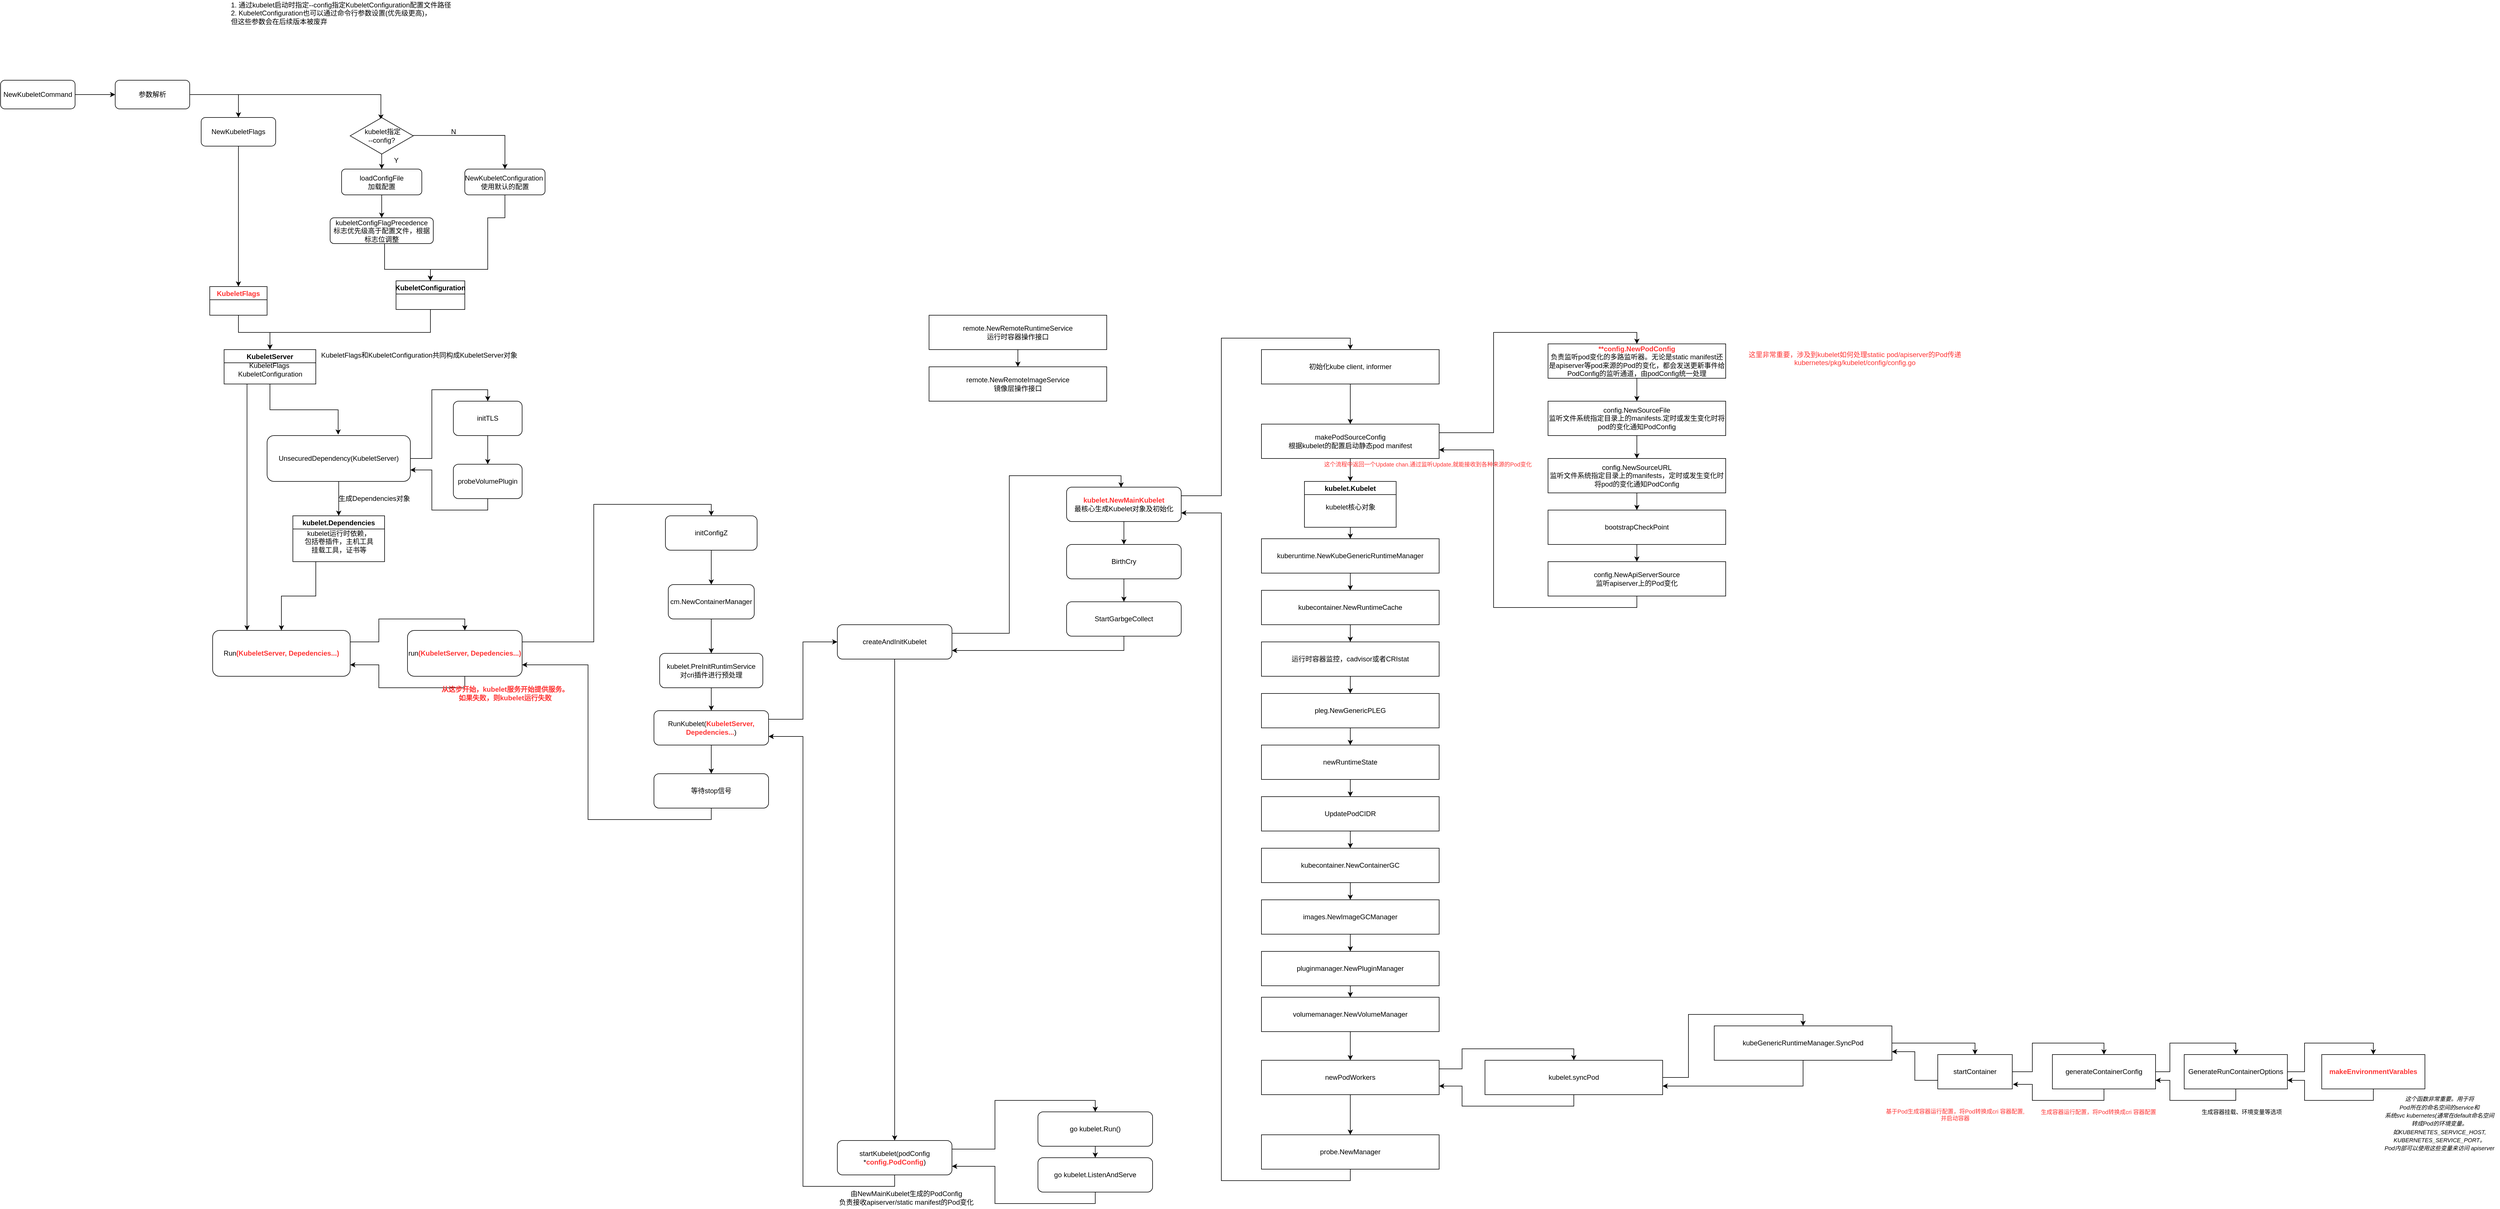 <mxfile version="18.0.6" type="device"><diagram id="C5RBs43oDa-KdzZeNtuy" name="Page-1"><mxGraphModel dx="2622" dy="4705" grid="1" gridSize="10" guides="1" tooltips="1" connect="1" arrows="1" fold="1" page="1" pageScale="1" pageWidth="1200" pageHeight="1920" math="0" shadow="0"><root><mxCell id="WIyWlLk6GJQsqaUBKTNV-0"/><mxCell id="WIyWlLk6GJQsqaUBKTNV-1" parent="WIyWlLk6GJQsqaUBKTNV-0"/><mxCell id="luUc7j73v_gJ9Cq8A13A-18" style="edgeStyle=orthogonalEdgeStyle;rounded=0;orthogonalLoop=1;jettySize=auto;html=1;exitX=0.5;exitY=1;exitDx=0;exitDy=0;entryX=1;entryY=0.75;entryDx=0;entryDy=0;" parent="WIyWlLk6GJQsqaUBKTNV-1" source="zHDJWWQHmY1VzhE2Okfc-1" target="luUc7j73v_gJ9Cq8A13A-10" edge="1"><mxGeometry relative="1" as="geometry"/></mxCell><mxCell id="luUc7j73v_gJ9Cq8A13A-20" style="edgeStyle=orthogonalEdgeStyle;rounded=0;orthogonalLoop=1;jettySize=auto;html=1;exitX=1;exitY=0.25;exitDx=0;exitDy=0;entryX=0.5;entryY=0;entryDx=0;entryDy=0;" parent="WIyWlLk6GJQsqaUBKTNV-1" source="zHDJWWQHmY1VzhE2Okfc-1" target="luUc7j73v_gJ9Cq8A13A-19" edge="1"><mxGeometry relative="1" as="geometry"/></mxCell><mxCell id="zHDJWWQHmY1VzhE2Okfc-1" value="run&lt;font color=&quot;#ff3333&quot;&gt;&lt;b&gt;(KubeletServer, Depedencies...)&lt;/b&gt;&lt;/font&gt;" style="rounded=1;whiteSpace=wrap;html=1;" parent="WIyWlLk6GJQsqaUBKTNV-1" vertex="1"><mxGeometry x="-430" y="-2660" width="200" height="80" as="geometry"/></mxCell><mxCell id="zHDJWWQHmY1VzhE2Okfc-6" style="edgeStyle=orthogonalEdgeStyle;rounded=0;orthogonalLoop=1;jettySize=auto;html=1;exitX=0.5;exitY=1;exitDx=0;exitDy=0;entryX=0.5;entryY=0;entryDx=0;entryDy=0;" parent="WIyWlLk6GJQsqaUBKTNV-1" source="zHDJWWQHmY1VzhE2Okfc-2" target="zHDJWWQHmY1VzhE2Okfc-5" edge="1"><mxGeometry relative="1" as="geometry"/></mxCell><mxCell id="zHDJWWQHmY1VzhE2Okfc-2" value="kubelet.PreInitRuntimService&lt;br&gt;对cri插件进行预处理" style="rounded=1;whiteSpace=wrap;html=1;" parent="WIyWlLk6GJQsqaUBKTNV-1" vertex="1"><mxGeometry x="10" y="-2620" width="180" height="60" as="geometry"/></mxCell><mxCell id="luUc7j73v_gJ9Cq8A13A-29" style="edgeStyle=orthogonalEdgeStyle;rounded=0;orthogonalLoop=1;jettySize=auto;html=1;entryX=0.5;entryY=0;entryDx=0;entryDy=0;fontColor=#FF3333;" parent="WIyWlLk6GJQsqaUBKTNV-1" source="zHDJWWQHmY1VzhE2Okfc-5" target="luUc7j73v_gJ9Cq8A13A-28" edge="1"><mxGeometry relative="1" as="geometry"/></mxCell><mxCell id="luUc7j73v_gJ9Cq8A13A-31" style="edgeStyle=orthogonalEdgeStyle;rounded=0;orthogonalLoop=1;jettySize=auto;html=1;exitX=1;exitY=0.25;exitDx=0;exitDy=0;entryX=0;entryY=0.5;entryDx=0;entryDy=0;fontColor=#FF3333;" parent="WIyWlLk6GJQsqaUBKTNV-1" source="zHDJWWQHmY1VzhE2Okfc-5" target="zHDJWWQHmY1VzhE2Okfc-8" edge="1"><mxGeometry relative="1" as="geometry"/></mxCell><mxCell id="zHDJWWQHmY1VzhE2Okfc-5" value="RunKubelet(&lt;font color=&quot;#ff3333&quot;&gt;&lt;b&gt;KubeletServer, Depedencies...&lt;/b&gt;&lt;/font&gt;)" style="rounded=1;whiteSpace=wrap;html=1;" parent="WIyWlLk6GJQsqaUBKTNV-1" vertex="1"><mxGeometry y="-2520" width="200" height="60" as="geometry"/></mxCell><mxCell id="luUc7j73v_gJ9Cq8A13A-33" style="edgeStyle=orthogonalEdgeStyle;rounded=0;orthogonalLoop=1;jettySize=auto;html=1;exitX=0.5;exitY=1;exitDx=0;exitDy=0;entryX=0.5;entryY=0;entryDx=0;entryDy=0;fontColor=#FF3333;" parent="WIyWlLk6GJQsqaUBKTNV-1" source="zHDJWWQHmY1VzhE2Okfc-8" target="luUc7j73v_gJ9Cq8A13A-32" edge="1"><mxGeometry relative="1" as="geometry"/></mxCell><mxCell id="luUc7j73v_gJ9Cq8A13A-35" style="edgeStyle=orthogonalEdgeStyle;rounded=0;orthogonalLoop=1;jettySize=auto;html=1;exitX=1;exitY=0.25;exitDx=0;exitDy=0;entryX=0.475;entryY=0.011;entryDx=0;entryDy=0;entryPerimeter=0;fontColor=#FF3333;" parent="WIyWlLk6GJQsqaUBKTNV-1" source="zHDJWWQHmY1VzhE2Okfc-8" target="zHDJWWQHmY1VzhE2Okfc-10" edge="1"><mxGeometry relative="1" as="geometry"/></mxCell><mxCell id="zHDJWWQHmY1VzhE2Okfc-8" value="createAndInitKubelet" style="rounded=1;whiteSpace=wrap;html=1;" parent="WIyWlLk6GJQsqaUBKTNV-1" vertex="1"><mxGeometry x="320" y="-2670" width="200" height="60" as="geometry"/></mxCell><mxCell id="luUc7j73v_gJ9Cq8A13A-38" style="edgeStyle=orthogonalEdgeStyle;rounded=0;orthogonalLoop=1;jettySize=auto;html=1;exitX=0.5;exitY=1;exitDx=0;exitDy=0;entryX=0.5;entryY=0;entryDx=0;entryDy=0;fontColor=#FF3333;" parent="WIyWlLk6GJQsqaUBKTNV-1" source="zHDJWWQHmY1VzhE2Okfc-10" target="luUc7j73v_gJ9Cq8A13A-36" edge="1"><mxGeometry relative="1" as="geometry"/></mxCell><mxCell id="luUc7j73v_gJ9Cq8A13A-42" style="edgeStyle=orthogonalEdgeStyle;rounded=0;orthogonalLoop=1;jettySize=auto;html=1;exitX=1;exitY=0.25;exitDx=0;exitDy=0;entryX=0.5;entryY=0;entryDx=0;entryDy=0;fontColor=#FF3333;" parent="WIyWlLk6GJQsqaUBKTNV-1" source="zHDJWWQHmY1VzhE2Okfc-10" target="luUc7j73v_gJ9Cq8A13A-41" edge="1"><mxGeometry relative="1" as="geometry"/></mxCell><mxCell id="zHDJWWQHmY1VzhE2Okfc-10" value="&lt;b&gt;&lt;font color=&quot;#ff3333&quot;&gt;kubelet.NewMainKubelet&lt;/font&gt;&lt;/b&gt;&lt;br&gt;最核心生成Kubelet对象及初始化" style="rounded=1;whiteSpace=wrap;html=1;" parent="WIyWlLk6GJQsqaUBKTNV-1" vertex="1"><mxGeometry x="720" y="-2910" width="200" height="60" as="geometry"/></mxCell><mxCell id="luUc7j73v_gJ9Cq8A13A-49" style="edgeStyle=orthogonalEdgeStyle;rounded=0;orthogonalLoop=1;jettySize=auto;html=1;exitX=0.5;exitY=1;exitDx=0;exitDy=0;entryX=0.5;entryY=0;entryDx=0;entryDy=0;fontColor=#FF3333;" parent="WIyWlLk6GJQsqaUBKTNV-1" source="zHDJWWQHmY1VzhE2Okfc-14" target="luUc7j73v_gJ9Cq8A13A-47" edge="1"><mxGeometry relative="1" as="geometry"/></mxCell><mxCell id="zHDJWWQHmY1VzhE2Okfc-14" value="kuberuntime.NewKubeGenericRuntimeManager" style="whiteSpace=wrap;html=1;" parent="WIyWlLk6GJQsqaUBKTNV-1" vertex="1"><mxGeometry x="1060" y="-2820" width="310" height="60" as="geometry"/></mxCell><mxCell id="zHDJWWQHmY1VzhE2Okfc-23" style="edgeStyle=orthogonalEdgeStyle;rounded=0;orthogonalLoop=1;jettySize=auto;html=1;exitX=0.5;exitY=1;exitDx=0;exitDy=0;entryX=0.5;entryY=0;entryDx=0;entryDy=0;" parent="WIyWlLk6GJQsqaUBKTNV-1" source="zHDJWWQHmY1VzhE2Okfc-15" target="zHDJWWQHmY1VzhE2Okfc-16" edge="1"><mxGeometry relative="1" as="geometry"/></mxCell><mxCell id="zHDJWWQHmY1VzhE2Okfc-15" value="pleg.NewGenericPLEG" style="whiteSpace=wrap;html=1;" parent="WIyWlLk6GJQsqaUBKTNV-1" vertex="1"><mxGeometry x="1060" y="-2550" width="310" height="60" as="geometry"/></mxCell><mxCell id="luUc7j73v_gJ9Cq8A13A-56" style="edgeStyle=orthogonalEdgeStyle;rounded=0;orthogonalLoop=1;jettySize=auto;html=1;exitX=0.5;exitY=1;exitDx=0;exitDy=0;entryX=0.5;entryY=0;entryDx=0;entryDy=0;fontColor=#FF3333;" parent="WIyWlLk6GJQsqaUBKTNV-1" source="zHDJWWQHmY1VzhE2Okfc-16" target="luUc7j73v_gJ9Cq8A13A-51" edge="1"><mxGeometry relative="1" as="geometry"/></mxCell><mxCell id="zHDJWWQHmY1VzhE2Okfc-16" value="newRuntimeState" style="whiteSpace=wrap;html=1;" parent="WIyWlLk6GJQsqaUBKTNV-1" vertex="1"><mxGeometry x="1060" y="-2460" width="310" height="60" as="geometry"/></mxCell><mxCell id="zHDJWWQHmY1VzhE2Okfc-25" style="edgeStyle=orthogonalEdgeStyle;rounded=0;orthogonalLoop=1;jettySize=auto;html=1;exitX=0.5;exitY=1;exitDx=0;exitDy=0;entryX=0.5;entryY=0;entryDx=0;entryDy=0;" parent="WIyWlLk6GJQsqaUBKTNV-1" source="zHDJWWQHmY1VzhE2Okfc-17" target="zHDJWWQHmY1VzhE2Okfc-18" edge="1"><mxGeometry relative="1" as="geometry"/></mxCell><mxCell id="zHDJWWQHmY1VzhE2Okfc-17" value="kubecontainer.NewContainerGC" style="whiteSpace=wrap;html=1;" parent="WIyWlLk6GJQsqaUBKTNV-1" vertex="1"><mxGeometry x="1060" y="-2280" width="310" height="60" as="geometry"/></mxCell><mxCell id="zHDJWWQHmY1VzhE2Okfc-26" style="edgeStyle=orthogonalEdgeStyle;rounded=0;orthogonalLoop=1;jettySize=auto;html=1;exitX=0.5;exitY=1;exitDx=0;exitDy=0;entryX=0.5;entryY=0;entryDx=0;entryDy=0;" parent="WIyWlLk6GJQsqaUBKTNV-1" source="zHDJWWQHmY1VzhE2Okfc-18" target="zHDJWWQHmY1VzhE2Okfc-19" edge="1"><mxGeometry relative="1" as="geometry"/></mxCell><mxCell id="zHDJWWQHmY1VzhE2Okfc-18" value="images.NewImageGCManager" style="whiteSpace=wrap;html=1;" parent="WIyWlLk6GJQsqaUBKTNV-1" vertex="1"><mxGeometry x="1060" y="-2190" width="310" height="60" as="geometry"/></mxCell><mxCell id="zHDJWWQHmY1VzhE2Okfc-27" style="edgeStyle=orthogonalEdgeStyle;rounded=0;orthogonalLoop=1;jettySize=auto;html=1;exitX=0.5;exitY=1;exitDx=0;exitDy=0;entryX=0.5;entryY=0;entryDx=0;entryDy=0;" parent="WIyWlLk6GJQsqaUBKTNV-1" source="zHDJWWQHmY1VzhE2Okfc-19" target="zHDJWWQHmY1VzhE2Okfc-20" edge="1"><mxGeometry relative="1" as="geometry"/></mxCell><mxCell id="zHDJWWQHmY1VzhE2Okfc-19" value="pluginmanager.NewPluginManager" style="whiteSpace=wrap;html=1;" parent="WIyWlLk6GJQsqaUBKTNV-1" vertex="1"><mxGeometry x="1060" y="-2100" width="310" height="60" as="geometry"/></mxCell><mxCell id="LfgijIg2jFEIdV76zMow-2" style="edgeStyle=orthogonalEdgeStyle;rounded=0;orthogonalLoop=1;jettySize=auto;html=1;exitX=0.5;exitY=1;exitDx=0;exitDy=0;entryX=0.5;entryY=0;entryDx=0;entryDy=0;" parent="WIyWlLk6GJQsqaUBKTNV-1" source="zHDJWWQHmY1VzhE2Okfc-20" target="LfgijIg2jFEIdV76zMow-0" edge="1"><mxGeometry relative="1" as="geometry"/></mxCell><mxCell id="zHDJWWQHmY1VzhE2Okfc-20" value="volumemanager.NewVolumeManager" style="whiteSpace=wrap;html=1;" parent="WIyWlLk6GJQsqaUBKTNV-1" vertex="1"><mxGeometry x="1060" y="-2020" width="310" height="60" as="geometry"/></mxCell><mxCell id="zHDJWWQHmY1VzhE2Okfc-33" style="edgeStyle=orthogonalEdgeStyle;rounded=0;orthogonalLoop=1;jettySize=auto;html=1;exitX=0.5;exitY=1;exitDx=0;exitDy=0;" parent="WIyWlLk6GJQsqaUBKTNV-1" source="zHDJWWQHmY1VzhE2Okfc-29" target="zHDJWWQHmY1VzhE2Okfc-30" edge="1"><mxGeometry relative="1" as="geometry"/></mxCell><mxCell id="zHDJWWQHmY1VzhE2Okfc-29" value="remote.NewRemoteRuntimeService&lt;br&gt;运行时容器操作接口" style="whiteSpace=wrap;html=1;" parent="WIyWlLk6GJQsqaUBKTNV-1" vertex="1"><mxGeometry x="480" y="-3210" width="310" height="60" as="geometry"/></mxCell><mxCell id="zHDJWWQHmY1VzhE2Okfc-30" value="remote.NewRemoteImageService&lt;br&gt;镜像层操作接口" style="whiteSpace=wrap;html=1;" parent="WIyWlLk6GJQsqaUBKTNV-1" vertex="1"><mxGeometry x="480" y="-3120" width="310" height="60" as="geometry"/></mxCell><mxCell id="qJxEuaCex0WxyXKMsUt5-14" style="edgeStyle=orthogonalEdgeStyle;rounded=0;orthogonalLoop=1;jettySize=auto;html=1;exitX=1;exitY=0.5;exitDx=0;exitDy=0;entryX=0.5;entryY=0;entryDx=0;entryDy=0;" parent="WIyWlLk6GJQsqaUBKTNV-1" source="qJxEuaCex0WxyXKMsUt5-0" target="qJxEuaCex0WxyXKMsUt5-12" edge="1"><mxGeometry relative="1" as="geometry"/></mxCell><mxCell id="qJxEuaCex0WxyXKMsUt5-19" style="edgeStyle=orthogonalEdgeStyle;rounded=0;orthogonalLoop=1;jettySize=auto;html=1;exitX=1;exitY=0.5;exitDx=0;exitDy=0;entryX=0.487;entryY=0.069;entryDx=0;entryDy=0;entryPerimeter=0;" parent="WIyWlLk6GJQsqaUBKTNV-1" source="qJxEuaCex0WxyXKMsUt5-0" target="qJxEuaCex0WxyXKMsUt5-17" edge="1"><mxGeometry relative="1" as="geometry"/></mxCell><mxCell id="qJxEuaCex0WxyXKMsUt5-0" value="参数解析" style="rounded=1;whiteSpace=wrap;html=1;" parent="WIyWlLk6GJQsqaUBKTNV-1" vertex="1"><mxGeometry x="-940" y="-3620" width="130" height="50" as="geometry"/></mxCell><mxCell id="qJxEuaCex0WxyXKMsUt5-1" value="1. 通过kubelet启动时指定--config指定KubeletConfiguration配置文件路径&lt;br&gt;2. KubeletConfiguration也可以通过命令行参数设置(优先级更高)，&lt;br&gt;&lt;div style=&quot;&quot;&gt;&lt;span style=&quot;background-color: initial;&quot;&gt;但这些参数会在后续版本被废弃&lt;/span&gt;&lt;/div&gt;&lt;div style=&quot;&quot;&gt;&lt;br&gt;&lt;/div&gt;" style="text;html=1;align=left;verticalAlign=middle;resizable=0;points=[];autosize=1;strokeColor=none;fillColor=none;" parent="WIyWlLk6GJQsqaUBKTNV-1" vertex="1"><mxGeometry x="-740" y="-3760" width="400" height="60" as="geometry"/></mxCell><mxCell id="qJxEuaCex0WxyXKMsUt5-8" style="edgeStyle=orthogonalEdgeStyle;rounded=0;orthogonalLoop=1;jettySize=auto;html=1;exitX=0.5;exitY=1;exitDx=0;exitDy=0;" parent="WIyWlLk6GJQsqaUBKTNV-1" source="qJxEuaCex0WxyXKMsUt5-3" target="qJxEuaCex0WxyXKMsUt5-6" edge="1"><mxGeometry relative="1" as="geometry"><Array as="points"><mxPoint x="-725" y="-3180"/><mxPoint x="-670" y="-3180"/></Array></mxGeometry></mxCell><mxCell id="qJxEuaCex0WxyXKMsUt5-3" value="KubeletFlags" style="swimlane;fontColor=#FF3333;" parent="WIyWlLk6GJQsqaUBKTNV-1" vertex="1"><mxGeometry x="-775" y="-3260" width="100" height="50" as="geometry"/></mxCell><mxCell id="qJxEuaCex0WxyXKMsUt5-37" style="edgeStyle=orthogonalEdgeStyle;rounded=0;orthogonalLoop=1;jettySize=auto;html=1;exitX=0.5;exitY=1;exitDx=0;exitDy=0;entryX=0.5;entryY=0;entryDx=0;entryDy=0;" parent="WIyWlLk6GJQsqaUBKTNV-1" source="qJxEuaCex0WxyXKMsUt5-5" target="qJxEuaCex0WxyXKMsUt5-6" edge="1"><mxGeometry relative="1" as="geometry"><Array as="points"><mxPoint x="-390" y="-3180"/><mxPoint x="-670" y="-3180"/></Array></mxGeometry></mxCell><mxCell id="qJxEuaCex0WxyXKMsUt5-5" value="KubeletConfiguration" style="swimlane;fontColor=#000000;" parent="WIyWlLk6GJQsqaUBKTNV-1" vertex="1"><mxGeometry x="-450" y="-3270" width="120" height="50" as="geometry"/></mxCell><mxCell id="luUc7j73v_gJ9Cq8A13A-1" style="edgeStyle=orthogonalEdgeStyle;rounded=0;orthogonalLoop=1;jettySize=auto;html=1;exitX=0.5;exitY=1;exitDx=0;exitDy=0;exitPerimeter=0;entryX=0.496;entryY=-0.021;entryDx=0;entryDy=0;entryPerimeter=0;" parent="WIyWlLk6GJQsqaUBKTNV-1" source="qJxEuaCex0WxyXKMsUt5-6" target="luUc7j73v_gJ9Cq8A13A-0" edge="1"><mxGeometry relative="1" as="geometry"/></mxCell><mxCell id="luUc7j73v_gJ9Cq8A13A-13" style="edgeStyle=orthogonalEdgeStyle;rounded=0;orthogonalLoop=1;jettySize=auto;html=1;exitX=0.25;exitY=1;exitDx=0;exitDy=0;exitPerimeter=0;entryX=0.25;entryY=0;entryDx=0;entryDy=0;" parent="WIyWlLk6GJQsqaUBKTNV-1" source="qJxEuaCex0WxyXKMsUt5-6" target="luUc7j73v_gJ9Cq8A13A-10" edge="1"><mxGeometry relative="1" as="geometry"/></mxCell><mxCell id="qJxEuaCex0WxyXKMsUt5-6" value="KubeletServer" style="swimlane;fontColor=#000000;startSize=23;points=[[0,0,0,0,0],[0,0.25,0,0,0],[0,0.5,0,0,0],[0,0.75,0,0,0],[0,1,0,0,0],[0.25,0,0,0,0],[0.25,1,0,0,0],[0.5,0,0,0,0],[0.5,1,0,0,0],[0.62,1,0,0,1],[0.75,0,0,0,0],[0.75,1,0,0,0],[1,0,0,0,0],[1,0.25,0,0,0],[1,0.5,0,0,0],[1,0.75,0,0,0],[1,1,0,0,0]];" parent="WIyWlLk6GJQsqaUBKTNV-1" vertex="1"><mxGeometry x="-750" y="-3150" width="160" height="60" as="geometry"/></mxCell><mxCell id="qJxEuaCex0WxyXKMsUt5-36" value="KubeletFlags&amp;nbsp; &lt;br&gt;KubeletConfiguration" style="text;html=1;align=center;verticalAlign=middle;resizable=0;points=[];autosize=1;strokeColor=none;fillColor=none;" parent="qJxEuaCex0WxyXKMsUt5-6" vertex="1"><mxGeometry x="15" y="20" width="130" height="30" as="geometry"/></mxCell><mxCell id="qJxEuaCex0WxyXKMsUt5-35" style="edgeStyle=orthogonalEdgeStyle;rounded=0;orthogonalLoop=1;jettySize=auto;html=1;exitX=0.5;exitY=1;exitDx=0;exitDy=0;entryX=0.5;entryY=0;entryDx=0;entryDy=0;" parent="WIyWlLk6GJQsqaUBKTNV-1" source="qJxEuaCex0WxyXKMsUt5-12" target="qJxEuaCex0WxyXKMsUt5-3" edge="1"><mxGeometry relative="1" as="geometry"/></mxCell><mxCell id="qJxEuaCex0WxyXKMsUt5-12" value="NewKubeletFlags" style="rounded=1;whiteSpace=wrap;html=1;" parent="WIyWlLk6GJQsqaUBKTNV-1" vertex="1"><mxGeometry x="-790" y="-3555" width="130" height="50" as="geometry"/></mxCell><mxCell id="qJxEuaCex0WxyXKMsUt5-26" style="edgeStyle=orthogonalEdgeStyle;rounded=0;orthogonalLoop=1;jettySize=auto;html=1;exitX=0.5;exitY=1;exitDx=0;exitDy=0;entryX=0.5;entryY=0;entryDx=0;entryDy=0;" parent="WIyWlLk6GJQsqaUBKTNV-1" source="qJxEuaCex0WxyXKMsUt5-13" target="qJxEuaCex0WxyXKMsUt5-5" edge="1"><mxGeometry relative="1" as="geometry"><mxPoint x="-380" y="-3350" as="targetPoint"/><Array as="points"><mxPoint x="-260" y="-3380"/><mxPoint x="-290" y="-3380"/><mxPoint x="-290" y="-3290"/><mxPoint x="-390" y="-3290"/></Array></mxGeometry></mxCell><mxCell id="qJxEuaCex0WxyXKMsUt5-13" value="NewKubeletConfiguration&amp;nbsp;&lt;br&gt;使用默认的配置" style="rounded=1;whiteSpace=wrap;html=1;" parent="WIyWlLk6GJQsqaUBKTNV-1" vertex="1"><mxGeometry x="-330" y="-3465" width="140" height="45" as="geometry"/></mxCell><mxCell id="qJxEuaCex0WxyXKMsUt5-20" style="edgeStyle=orthogonalEdgeStyle;rounded=0;orthogonalLoop=1;jettySize=auto;html=1;exitX=1;exitY=0.49;exitDx=0;exitDy=0;exitPerimeter=0;entryX=0.5;entryY=0;entryDx=0;entryDy=0;" parent="WIyWlLk6GJQsqaUBKTNV-1" source="qJxEuaCex0WxyXKMsUt5-17" target="qJxEuaCex0WxyXKMsUt5-13" edge="1"><mxGeometry relative="1" as="geometry"/></mxCell><mxCell id="qJxEuaCex0WxyXKMsUt5-23" style="edgeStyle=orthogonalEdgeStyle;rounded=0;orthogonalLoop=1;jettySize=auto;html=1;exitX=0.5;exitY=0.98;exitDx=0;exitDy=0;exitPerimeter=0;entryX=0.5;entryY=0;entryDx=0;entryDy=0;" parent="WIyWlLk6GJQsqaUBKTNV-1" source="qJxEuaCex0WxyXKMsUt5-17" target="qJxEuaCex0WxyXKMsUt5-22" edge="1"><mxGeometry relative="1" as="geometry"/></mxCell><mxCell id="qJxEuaCex0WxyXKMsUt5-17" value="&amp;nbsp;kubelet指定&lt;br&gt;--config?" style="html=1;whiteSpace=wrap;aspect=fixed;shape=isoRectangle;points=[[0,0.49,0,-1,0],[0.5,0.02,0,0,0],[0.5,0.98,0,0,0],[1,0.49,0,0,0]];" parent="WIyWlLk6GJQsqaUBKTNV-1" vertex="1"><mxGeometry x="-530" y="-3556" width="110" height="66" as="geometry"/></mxCell><mxCell id="qJxEuaCex0WxyXKMsUt5-21" value="N" style="text;html=1;align=center;verticalAlign=middle;resizable=0;points=[];autosize=1;strokeColor=none;fillColor=none;" parent="WIyWlLk6GJQsqaUBKTNV-1" vertex="1"><mxGeometry x="-360" y="-3540" width="20" height="20" as="geometry"/></mxCell><mxCell id="qJxEuaCex0WxyXKMsUt5-32" style="edgeStyle=orthogonalEdgeStyle;rounded=0;orthogonalLoop=1;jettySize=auto;html=1;exitX=0.5;exitY=1;exitDx=0;exitDy=0;entryX=0.5;entryY=0;entryDx=0;entryDy=0;" parent="WIyWlLk6GJQsqaUBKTNV-1" source="qJxEuaCex0WxyXKMsUt5-22" target="qJxEuaCex0WxyXKMsUt5-31" edge="1"><mxGeometry relative="1" as="geometry"/></mxCell><mxCell id="qJxEuaCex0WxyXKMsUt5-22" value="loadConfigFile&lt;br&gt;加载配置" style="rounded=1;whiteSpace=wrap;html=1;" parent="WIyWlLk6GJQsqaUBKTNV-1" vertex="1"><mxGeometry x="-545" y="-3465" width="140" height="45" as="geometry"/></mxCell><mxCell id="qJxEuaCex0WxyXKMsUt5-24" value="Y" style="text;html=1;align=center;verticalAlign=middle;resizable=0;points=[];autosize=1;strokeColor=none;fillColor=none;" parent="WIyWlLk6GJQsqaUBKTNV-1" vertex="1"><mxGeometry x="-460" y="-3490" width="20" height="20" as="geometry"/></mxCell><mxCell id="qJxEuaCex0WxyXKMsUt5-29" style="edgeStyle=orthogonalEdgeStyle;rounded=0;orthogonalLoop=1;jettySize=auto;html=1;exitX=1;exitY=0.5;exitDx=0;exitDy=0;" parent="WIyWlLk6GJQsqaUBKTNV-1" source="qJxEuaCex0WxyXKMsUt5-28" target="qJxEuaCex0WxyXKMsUt5-0" edge="1"><mxGeometry relative="1" as="geometry"/></mxCell><mxCell id="qJxEuaCex0WxyXKMsUt5-28" value="NewKubeletCommand" style="rounded=1;whiteSpace=wrap;html=1;" parent="WIyWlLk6GJQsqaUBKTNV-1" vertex="1"><mxGeometry x="-1140" y="-3620" width="130" height="50" as="geometry"/></mxCell><mxCell id="qJxEuaCex0WxyXKMsUt5-33" style="edgeStyle=orthogonalEdgeStyle;rounded=0;orthogonalLoop=1;jettySize=auto;html=1;exitX=0.5;exitY=1;exitDx=0;exitDy=0;entryX=0.5;entryY=0;entryDx=0;entryDy=0;" parent="WIyWlLk6GJQsqaUBKTNV-1" source="qJxEuaCex0WxyXKMsUt5-31" target="qJxEuaCex0WxyXKMsUt5-5" edge="1"><mxGeometry relative="1" as="geometry"><Array as="points"><mxPoint x="-470" y="-3290"/><mxPoint x="-390" y="-3290"/></Array></mxGeometry></mxCell><mxCell id="qJxEuaCex0WxyXKMsUt5-31" value="kubeletConfigFlagPrecedence&lt;br&gt;标志优先级高于配置文件，根据标志位调整" style="rounded=1;whiteSpace=wrap;html=1;" parent="WIyWlLk6GJQsqaUBKTNV-1" vertex="1"><mxGeometry x="-565" y="-3380" width="180" height="45" as="geometry"/></mxCell><mxCell id="luUc7j73v_gJ9Cq8A13A-4" style="edgeStyle=orthogonalEdgeStyle;rounded=0;orthogonalLoop=1;jettySize=auto;html=1;exitX=1;exitY=0.5;exitDx=0;exitDy=0;entryX=0.5;entryY=0;entryDx=0;entryDy=0;" parent="WIyWlLk6GJQsqaUBKTNV-1" source="luUc7j73v_gJ9Cq8A13A-0" target="luUc7j73v_gJ9Cq8A13A-2" edge="1"><mxGeometry relative="1" as="geometry"/></mxCell><mxCell id="luUc7j73v_gJ9Cq8A13A-9" style="edgeStyle=orthogonalEdgeStyle;rounded=0;orthogonalLoop=1;jettySize=auto;html=1;exitX=0.5;exitY=1;exitDx=0;exitDy=0;" parent="WIyWlLk6GJQsqaUBKTNV-1" source="luUc7j73v_gJ9Cq8A13A-0" target="luUc7j73v_gJ9Cq8A13A-6" edge="1"><mxGeometry relative="1" as="geometry"/></mxCell><mxCell id="luUc7j73v_gJ9Cq8A13A-0" value="UnsecuredDependency(KubeletServer)" style="rounded=1;whiteSpace=wrap;html=1;" parent="WIyWlLk6GJQsqaUBKTNV-1" vertex="1"><mxGeometry x="-675" y="-3000" width="250" height="80" as="geometry"/></mxCell><mxCell id="luUc7j73v_gJ9Cq8A13A-5" style="edgeStyle=orthogonalEdgeStyle;rounded=0;orthogonalLoop=1;jettySize=auto;html=1;exitX=0.5;exitY=1;exitDx=0;exitDy=0;entryX=0.5;entryY=0;entryDx=0;entryDy=0;" parent="WIyWlLk6GJQsqaUBKTNV-1" source="luUc7j73v_gJ9Cq8A13A-2" target="luUc7j73v_gJ9Cq8A13A-3" edge="1"><mxGeometry relative="1" as="geometry"/></mxCell><mxCell id="luUc7j73v_gJ9Cq8A13A-2" value="initTLS" style="rounded=1;whiteSpace=wrap;html=1;" parent="WIyWlLk6GJQsqaUBKTNV-1" vertex="1"><mxGeometry x="-350" y="-3060" width="120" height="60" as="geometry"/></mxCell><mxCell id="luUc7j73v_gJ9Cq8A13A-8" style="edgeStyle=orthogonalEdgeStyle;rounded=0;orthogonalLoop=1;jettySize=auto;html=1;exitX=0.5;exitY=1;exitDx=0;exitDy=0;entryX=1;entryY=0.75;entryDx=0;entryDy=0;" parent="WIyWlLk6GJQsqaUBKTNV-1" source="luUc7j73v_gJ9Cq8A13A-3" target="luUc7j73v_gJ9Cq8A13A-0" edge="1"><mxGeometry relative="1" as="geometry"/></mxCell><mxCell id="luUc7j73v_gJ9Cq8A13A-3" value="probeVolumePlugin" style="rounded=1;whiteSpace=wrap;html=1;" parent="WIyWlLk6GJQsqaUBKTNV-1" vertex="1"><mxGeometry x="-350" y="-2950" width="120" height="60" as="geometry"/></mxCell><mxCell id="luUc7j73v_gJ9Cq8A13A-12" style="edgeStyle=orthogonalEdgeStyle;rounded=0;orthogonalLoop=1;jettySize=auto;html=1;exitX=0.25;exitY=1;exitDx=0;exitDy=0;exitPerimeter=0;entryX=0.5;entryY=0;entryDx=0;entryDy=0;" parent="WIyWlLk6GJQsqaUBKTNV-1" source="luUc7j73v_gJ9Cq8A13A-6" target="luUc7j73v_gJ9Cq8A13A-10" edge="1"><mxGeometry relative="1" as="geometry"/></mxCell><mxCell id="luUc7j73v_gJ9Cq8A13A-6" value="kubelet.Dependencies" style="swimlane;fontColor=#000000;startSize=23;points=[[0,0,0,0,0],[0,0.25,0,0,0],[0,0.5,0,0,0],[0,0.75,0,0,0],[0,1,0,0,0],[0.25,0,0,0,0],[0.25,1,0,0,0],[0.5,0,0,0,0],[0.5,1,0,0,0],[0.62,1,0,0,1],[0.75,0,0,0,0],[0.75,1,0,0,0],[1,0,0,0,0],[1,0.25,0,0,0],[1,0.5,0,0,0],[1,0.75,0,0,0],[1,1,0,0,0]];" parent="WIyWlLk6GJQsqaUBKTNV-1" vertex="1"><mxGeometry x="-630" y="-2860" width="160" height="80" as="geometry"/></mxCell><mxCell id="luUc7j73v_gJ9Cq8A13A-7" value="kubelet运行时依赖，&lt;br&gt;包括卷插件，主机工具&lt;br&gt;挂载工具，证书等" style="text;html=1;align=center;verticalAlign=middle;resizable=0;points=[];autosize=1;strokeColor=none;fillColor=none;" parent="luUc7j73v_gJ9Cq8A13A-6" vertex="1"><mxGeometry x="10" y="20" width="140" height="50" as="geometry"/></mxCell><mxCell id="luUc7j73v_gJ9Cq8A13A-17" style="edgeStyle=orthogonalEdgeStyle;rounded=0;orthogonalLoop=1;jettySize=auto;html=1;exitX=1;exitY=0.25;exitDx=0;exitDy=0;entryX=0.5;entryY=0;entryDx=0;entryDy=0;" parent="WIyWlLk6GJQsqaUBKTNV-1" source="luUc7j73v_gJ9Cq8A13A-10" target="zHDJWWQHmY1VzhE2Okfc-1" edge="1"><mxGeometry relative="1" as="geometry"/></mxCell><mxCell id="luUc7j73v_gJ9Cq8A13A-10" value="Run&lt;b&gt;&lt;font color=&quot;#ff3333&quot;&gt;(KubeletServer, Depedencies...)&lt;/font&gt;&lt;/b&gt;" style="rounded=1;whiteSpace=wrap;html=1;" parent="WIyWlLk6GJQsqaUBKTNV-1" vertex="1"><mxGeometry x="-770" y="-2660" width="240" height="80" as="geometry"/></mxCell><mxCell id="luUc7j73v_gJ9Cq8A13A-15" value="&amp;nbsp;生成Dependencies对象" style="text;html=1;align=center;verticalAlign=middle;resizable=0;points=[];autosize=1;strokeColor=none;fillColor=none;" parent="WIyWlLk6GJQsqaUBKTNV-1" vertex="1"><mxGeometry x="-560" y="-2900" width="140" height="20" as="geometry"/></mxCell><mxCell id="luUc7j73v_gJ9Cq8A13A-16" value="KubeletFlags和KubeletConfiguration共同构成KubeletServer对象" style="text;html=1;align=center;verticalAlign=middle;resizable=0;points=[];autosize=1;strokeColor=none;fillColor=none;" parent="WIyWlLk6GJQsqaUBKTNV-1" vertex="1"><mxGeometry x="-590" y="-3150" width="360" height="20" as="geometry"/></mxCell><mxCell id="luUc7j73v_gJ9Cq8A13A-22" style="edgeStyle=orthogonalEdgeStyle;rounded=0;orthogonalLoop=1;jettySize=auto;html=1;exitX=0.5;exitY=1;exitDx=0;exitDy=0;entryX=0.5;entryY=0;entryDx=0;entryDy=0;" parent="WIyWlLk6GJQsqaUBKTNV-1" source="luUc7j73v_gJ9Cq8A13A-19" target="luUc7j73v_gJ9Cq8A13A-21" edge="1"><mxGeometry relative="1" as="geometry"/></mxCell><mxCell id="luUc7j73v_gJ9Cq8A13A-19" value="initConfigZ" style="rounded=1;whiteSpace=wrap;html=1;" parent="WIyWlLk6GJQsqaUBKTNV-1" vertex="1"><mxGeometry x="20" y="-2860" width="160" height="60" as="geometry"/></mxCell><mxCell id="luUc7j73v_gJ9Cq8A13A-23" style="edgeStyle=orthogonalEdgeStyle;rounded=0;orthogonalLoop=1;jettySize=auto;html=1;exitX=0.5;exitY=1;exitDx=0;exitDy=0;entryX=0.5;entryY=0;entryDx=0;entryDy=0;" parent="WIyWlLk6GJQsqaUBKTNV-1" source="luUc7j73v_gJ9Cq8A13A-21" target="zHDJWWQHmY1VzhE2Okfc-2" edge="1"><mxGeometry relative="1" as="geometry"/></mxCell><mxCell id="luUc7j73v_gJ9Cq8A13A-21" value="cm.NewContainerManager" style="rounded=1;whiteSpace=wrap;html=1;" parent="WIyWlLk6GJQsqaUBKTNV-1" vertex="1"><mxGeometry x="25" y="-2740" width="150" height="60" as="geometry"/></mxCell><mxCell id="luUc7j73v_gJ9Cq8A13A-26" value="&lt;b&gt;&lt;font color=&quot;#ff3333&quot;&gt;从这步开始，kubelet服务开始提供服务。&lt;br&gt;如果失败，则kubelet运行失败&lt;br&gt;&lt;/font&gt;&lt;/b&gt;" style="text;html=1;align=center;verticalAlign=middle;resizable=0;points=[];autosize=1;strokeColor=none;fillColor=none;" parent="WIyWlLk6GJQsqaUBKTNV-1" vertex="1"><mxGeometry x="-380" y="-2565" width="240" height="30" as="geometry"/></mxCell><mxCell id="luUc7j73v_gJ9Cq8A13A-30" style="edgeStyle=orthogonalEdgeStyle;rounded=0;orthogonalLoop=1;jettySize=auto;html=1;exitX=0.5;exitY=1;exitDx=0;exitDy=0;entryX=1;entryY=0.75;entryDx=0;entryDy=0;fontColor=#FF3333;" parent="WIyWlLk6GJQsqaUBKTNV-1" source="luUc7j73v_gJ9Cq8A13A-28" target="zHDJWWQHmY1VzhE2Okfc-1" edge="1"><mxGeometry relative="1" as="geometry"/></mxCell><mxCell id="luUc7j73v_gJ9Cq8A13A-28" value="等待stop信号" style="rounded=1;whiteSpace=wrap;html=1;" parent="WIyWlLk6GJQsqaUBKTNV-1" vertex="1"><mxGeometry y="-2410" width="200" height="60" as="geometry"/></mxCell><mxCell id="luUc7j73v_gJ9Cq8A13A-34" style="edgeStyle=orthogonalEdgeStyle;rounded=0;orthogonalLoop=1;jettySize=auto;html=1;exitX=0.5;exitY=1;exitDx=0;exitDy=0;entryX=1;entryY=0.75;entryDx=0;entryDy=0;fontColor=#FF3333;" parent="WIyWlLk6GJQsqaUBKTNV-1" source="luUc7j73v_gJ9Cq8A13A-32" target="zHDJWWQHmY1VzhE2Okfc-5" edge="1"><mxGeometry relative="1" as="geometry"/></mxCell><mxCell id="luUc7j73v_gJ9Cq8A13A-62" style="edgeStyle=orthogonalEdgeStyle;rounded=0;orthogonalLoop=1;jettySize=auto;html=1;exitX=1;exitY=0.25;exitDx=0;exitDy=0;entryX=0.5;entryY=0;entryDx=0;entryDy=0;fontColor=#FF3333;" parent="WIyWlLk6GJQsqaUBKTNV-1" source="luUc7j73v_gJ9Cq8A13A-32" target="luUc7j73v_gJ9Cq8A13A-60" edge="1"><mxGeometry relative="1" as="geometry"/></mxCell><mxCell id="luUc7j73v_gJ9Cq8A13A-32" value="startKubelet(podConfig *&lt;b&gt;&lt;font color=&quot;#ff3333&quot;&gt;config.PodConfig&lt;/font&gt;&lt;/b&gt;)" style="rounded=1;whiteSpace=wrap;html=1;" parent="WIyWlLk6GJQsqaUBKTNV-1" vertex="1"><mxGeometry x="320" y="-1770" width="200" height="60" as="geometry"/></mxCell><mxCell id="luUc7j73v_gJ9Cq8A13A-39" style="edgeStyle=orthogonalEdgeStyle;rounded=0;orthogonalLoop=1;jettySize=auto;html=1;exitX=0.5;exitY=1;exitDx=0;exitDy=0;entryX=0.5;entryY=0;entryDx=0;entryDy=0;fontColor=#FF3333;" parent="WIyWlLk6GJQsqaUBKTNV-1" source="luUc7j73v_gJ9Cq8A13A-36" target="luUc7j73v_gJ9Cq8A13A-37" edge="1"><mxGeometry relative="1" as="geometry"/></mxCell><mxCell id="luUc7j73v_gJ9Cq8A13A-36" value="BirthCry" style="rounded=1;whiteSpace=wrap;html=1;" parent="WIyWlLk6GJQsqaUBKTNV-1" vertex="1"><mxGeometry x="720" y="-2810" width="200" height="60" as="geometry"/></mxCell><mxCell id="luUc7j73v_gJ9Cq8A13A-40" style="edgeStyle=orthogonalEdgeStyle;rounded=0;orthogonalLoop=1;jettySize=auto;html=1;exitX=0.5;exitY=1;exitDx=0;exitDy=0;entryX=1;entryY=0.75;entryDx=0;entryDy=0;fontColor=#FF3333;" parent="WIyWlLk6GJQsqaUBKTNV-1" source="luUc7j73v_gJ9Cq8A13A-37" target="zHDJWWQHmY1VzhE2Okfc-8" edge="1"><mxGeometry relative="1" as="geometry"/></mxCell><mxCell id="luUc7j73v_gJ9Cq8A13A-37" value="StartGarbgeCollect" style="rounded=1;whiteSpace=wrap;html=1;" parent="WIyWlLk6GJQsqaUBKTNV-1" vertex="1"><mxGeometry x="720" y="-2710" width="200" height="60" as="geometry"/></mxCell><mxCell id="luUc7j73v_gJ9Cq8A13A-68" style="edgeStyle=orthogonalEdgeStyle;rounded=0;orthogonalLoop=1;jettySize=auto;html=1;exitX=0.5;exitY=1;exitDx=0;exitDy=0;entryX=0.5;entryY=0;entryDx=0;entryDy=0;fontColor=#FF3333;" parent="WIyWlLk6GJQsqaUBKTNV-1" source="luUc7j73v_gJ9Cq8A13A-41" target="luUc7j73v_gJ9Cq8A13A-67" edge="1"><mxGeometry relative="1" as="geometry"/></mxCell><mxCell id="luUc7j73v_gJ9Cq8A13A-41" value="初始化kube client, informer" style="whiteSpace=wrap;html=1;" parent="WIyWlLk6GJQsqaUBKTNV-1" vertex="1"><mxGeometry x="1060" y="-3150" width="310" height="60" as="geometry"/></mxCell><mxCell id="luUc7j73v_gJ9Cq8A13A-46" style="edgeStyle=orthogonalEdgeStyle;rounded=0;orthogonalLoop=1;jettySize=auto;html=1;exitX=0.5;exitY=1;exitDx=0;exitDy=0;exitPerimeter=0;entryX=0.5;entryY=0;entryDx=0;entryDy=0;fontColor=#FF3333;" parent="WIyWlLk6GJQsqaUBKTNV-1" source="luUc7j73v_gJ9Cq8A13A-43" target="zHDJWWQHmY1VzhE2Okfc-14" edge="1"><mxGeometry relative="1" as="geometry"/></mxCell><mxCell id="luUc7j73v_gJ9Cq8A13A-43" value="kubelet.Kubelet" style="swimlane;fontColor=#000000;startSize=23;points=[[0,0,0,0,0],[0,0.25,0,0,0],[0,0.5,0,0,0],[0,0.75,0,0,0],[0,1,0,0,0],[0.25,0,0,0,0],[0.25,1,0,0,0],[0.5,0,0,0,0],[0.5,1,0,0,0],[0.62,1,0,0,1],[0.75,0,0,0,0],[0.75,1,0,0,0],[1,0,0,0,0],[1,0.25,0,0,0],[1,0.5,0,0,0],[1,0.75,0,0,0],[1,1,0,0,0]];" parent="WIyWlLk6GJQsqaUBKTNV-1" vertex="1"><mxGeometry x="1135" y="-2920" width="160" height="80" as="geometry"/></mxCell><mxCell id="luUc7j73v_gJ9Cq8A13A-44" value="kubelet核心对象" style="text;html=1;align=center;verticalAlign=middle;resizable=0;points=[];autosize=1;strokeColor=none;fillColor=none;" parent="luUc7j73v_gJ9Cq8A13A-43" vertex="1"><mxGeometry x="30" y="35" width="100" height="20" as="geometry"/></mxCell><mxCell id="luUc7j73v_gJ9Cq8A13A-54" style="edgeStyle=orthogonalEdgeStyle;rounded=0;orthogonalLoop=1;jettySize=auto;html=1;exitX=0.5;exitY=1;exitDx=0;exitDy=0;entryX=0.5;entryY=0;entryDx=0;entryDy=0;fontColor=#FF3333;" parent="WIyWlLk6GJQsqaUBKTNV-1" source="luUc7j73v_gJ9Cq8A13A-47" target="luUc7j73v_gJ9Cq8A13A-50" edge="1"><mxGeometry relative="1" as="geometry"/></mxCell><mxCell id="luUc7j73v_gJ9Cq8A13A-47" value="kubecontainer.NewRuntimeCache" style="whiteSpace=wrap;html=1;" parent="WIyWlLk6GJQsqaUBKTNV-1" vertex="1"><mxGeometry x="1060" y="-2730" width="310" height="60" as="geometry"/></mxCell><mxCell id="luUc7j73v_gJ9Cq8A13A-55" style="edgeStyle=orthogonalEdgeStyle;rounded=0;orthogonalLoop=1;jettySize=auto;html=1;exitX=0.5;exitY=1;exitDx=0;exitDy=0;entryX=0.5;entryY=0;entryDx=0;entryDy=0;fontColor=#FF3333;" parent="WIyWlLk6GJQsqaUBKTNV-1" source="luUc7j73v_gJ9Cq8A13A-50" target="zHDJWWQHmY1VzhE2Okfc-15" edge="1"><mxGeometry relative="1" as="geometry"/></mxCell><mxCell id="luUc7j73v_gJ9Cq8A13A-50" value="运行时容器监控，cadvisor或者CRIstat" style="whiteSpace=wrap;html=1;" parent="WIyWlLk6GJQsqaUBKTNV-1" vertex="1"><mxGeometry x="1060" y="-2640" width="310" height="60" as="geometry"/></mxCell><mxCell id="luUc7j73v_gJ9Cq8A13A-57" style="edgeStyle=orthogonalEdgeStyle;rounded=0;orthogonalLoop=1;jettySize=auto;html=1;exitX=0.5;exitY=1;exitDx=0;exitDy=0;entryX=0.5;entryY=0;entryDx=0;entryDy=0;fontColor=#FF3333;" parent="WIyWlLk6GJQsqaUBKTNV-1" source="luUc7j73v_gJ9Cq8A13A-51" target="zHDJWWQHmY1VzhE2Okfc-17" edge="1"><mxGeometry relative="1" as="geometry"/></mxCell><mxCell id="luUc7j73v_gJ9Cq8A13A-51" value="UpdatePodCIDR" style="whiteSpace=wrap;html=1;" parent="WIyWlLk6GJQsqaUBKTNV-1" vertex="1"><mxGeometry x="1060" y="-2370" width="310" height="60" as="geometry"/></mxCell><mxCell id="luUc7j73v_gJ9Cq8A13A-59" style="edgeStyle=orthogonalEdgeStyle;rounded=0;orthogonalLoop=1;jettySize=auto;html=1;exitX=0.5;exitY=1;exitDx=0;exitDy=0;entryX=1;entryY=0.75;entryDx=0;entryDy=0;fontColor=#FF3333;" parent="WIyWlLk6GJQsqaUBKTNV-1" source="luUc7j73v_gJ9Cq8A13A-53" target="zHDJWWQHmY1VzhE2Okfc-10" edge="1"><mxGeometry relative="1" as="geometry"/></mxCell><mxCell id="luUc7j73v_gJ9Cq8A13A-53" value="probe.NewManager" style="whiteSpace=wrap;html=1;" parent="WIyWlLk6GJQsqaUBKTNV-1" vertex="1"><mxGeometry x="1060" y="-1780" width="310" height="60" as="geometry"/></mxCell><mxCell id="luUc7j73v_gJ9Cq8A13A-63" style="edgeStyle=orthogonalEdgeStyle;rounded=0;orthogonalLoop=1;jettySize=auto;html=1;exitX=0.5;exitY=1;exitDx=0;exitDy=0;entryX=0.5;entryY=0;entryDx=0;entryDy=0;fontColor=#FF3333;" parent="WIyWlLk6GJQsqaUBKTNV-1" source="luUc7j73v_gJ9Cq8A13A-60" target="luUc7j73v_gJ9Cq8A13A-61" edge="1"><mxGeometry relative="1" as="geometry"/></mxCell><mxCell id="luUc7j73v_gJ9Cq8A13A-60" value="go kubelet.Run()" style="rounded=1;whiteSpace=wrap;html=1;" parent="WIyWlLk6GJQsqaUBKTNV-1" vertex="1"><mxGeometry x="670" y="-1820" width="200" height="60" as="geometry"/></mxCell><mxCell id="luUc7j73v_gJ9Cq8A13A-64" style="edgeStyle=orthogonalEdgeStyle;rounded=0;orthogonalLoop=1;jettySize=auto;html=1;exitX=0.5;exitY=1;exitDx=0;exitDy=0;entryX=1;entryY=0.75;entryDx=0;entryDy=0;fontColor=#FF3333;" parent="WIyWlLk6GJQsqaUBKTNV-1" source="luUc7j73v_gJ9Cq8A13A-61" target="luUc7j73v_gJ9Cq8A13A-32" edge="1"><mxGeometry relative="1" as="geometry"/></mxCell><mxCell id="luUc7j73v_gJ9Cq8A13A-61" value="go kubelet.ListenAndServe" style="rounded=1;whiteSpace=wrap;html=1;" parent="WIyWlLk6GJQsqaUBKTNV-1" vertex="1"><mxGeometry x="670" y="-1740" width="200" height="60" as="geometry"/></mxCell><mxCell id="luUc7j73v_gJ9Cq8A13A-69" style="edgeStyle=orthogonalEdgeStyle;rounded=0;orthogonalLoop=1;jettySize=auto;html=1;exitX=0.5;exitY=1;exitDx=0;exitDy=0;entryX=0.5;entryY=0;entryDx=0;entryDy=0;entryPerimeter=0;fontColor=#FF3333;" parent="WIyWlLk6GJQsqaUBKTNV-1" source="luUc7j73v_gJ9Cq8A13A-67" target="luUc7j73v_gJ9Cq8A13A-43" edge="1"><mxGeometry relative="1" as="geometry"/></mxCell><mxCell id="Uhg0RG9qh446NWNbstel-1" style="edgeStyle=orthogonalEdgeStyle;rounded=0;orthogonalLoop=1;jettySize=auto;html=1;exitX=1;exitY=0.25;exitDx=0;exitDy=0;entryX=0.5;entryY=0;entryDx=0;entryDy=0;" parent="WIyWlLk6GJQsqaUBKTNV-1" source="luUc7j73v_gJ9Cq8A13A-67" target="Uhg0RG9qh446NWNbstel-3" edge="1"><mxGeometry relative="1" as="geometry"/></mxCell><mxCell id="luUc7j73v_gJ9Cq8A13A-67" value="makePodSourceConfig&lt;br&gt;根据kubelet的配置启动静态pod manifest" style="whiteSpace=wrap;html=1;" parent="WIyWlLk6GJQsqaUBKTNV-1" vertex="1"><mxGeometry x="1060" y="-3020" width="310" height="60" as="geometry"/></mxCell><mxCell id="Uhg0RG9qh446NWNbstel-7" style="edgeStyle=orthogonalEdgeStyle;rounded=0;orthogonalLoop=1;jettySize=auto;html=1;exitX=0.5;exitY=1;exitDx=0;exitDy=0;entryX=0.5;entryY=0;entryDx=0;entryDy=0;fontColor=#000000;" parent="WIyWlLk6GJQsqaUBKTNV-1" source="Uhg0RG9qh446NWNbstel-0" target="Uhg0RG9qh446NWNbstel-6" edge="1"><mxGeometry relative="1" as="geometry"/></mxCell><mxCell id="Uhg0RG9qh446NWNbstel-0" value="config.NewSourceFile&lt;br&gt;监听文件系统指定目录上的manifests.定时或发生变化时将pod的变化通知PodConfig" style="whiteSpace=wrap;html=1;" parent="WIyWlLk6GJQsqaUBKTNV-1" vertex="1"><mxGeometry x="1560" y="-3060" width="310" height="60" as="geometry"/></mxCell><mxCell id="Uhg0RG9qh446NWNbstel-4" style="edgeStyle=orthogonalEdgeStyle;rounded=0;orthogonalLoop=1;jettySize=auto;html=1;exitX=0.5;exitY=1;exitDx=0;exitDy=0;entryX=0.5;entryY=0;entryDx=0;entryDy=0;" parent="WIyWlLk6GJQsqaUBKTNV-1" source="Uhg0RG9qh446NWNbstel-3" target="Uhg0RG9qh446NWNbstel-0" edge="1"><mxGeometry relative="1" as="geometry"/></mxCell><mxCell id="Uhg0RG9qh446NWNbstel-3" value="&lt;b style=&quot;color: rgb(255, 51, 51);&quot;&gt;**config.NewPodConfig&lt;/b&gt;&lt;br&gt;负责监听pod变化的多路监听器。无论是static manifest还是apiserver等pod来源的Pod的变化，都会发送更新事件给PodConfig的监听通道，由podConfig统一处理" style="whiteSpace=wrap;html=1;" parent="WIyWlLk6GJQsqaUBKTNV-1" vertex="1"><mxGeometry x="1560" y="-3160" width="310" height="60" as="geometry"/></mxCell><mxCell id="Uhg0RG9qh446NWNbstel-9" style="edgeStyle=orthogonalEdgeStyle;rounded=0;orthogonalLoop=1;jettySize=auto;html=1;exitX=0.5;exitY=1;exitDx=0;exitDy=0;entryX=0.5;entryY=0;entryDx=0;entryDy=0;fontColor=#000000;" parent="WIyWlLk6GJQsqaUBKTNV-1" source="Uhg0RG9qh446NWNbstel-6" target="Uhg0RG9qh446NWNbstel-8" edge="1"><mxGeometry relative="1" as="geometry"/></mxCell><mxCell id="Uhg0RG9qh446NWNbstel-6" value="config.NewSourceURL&lt;br&gt;监听文件系统指定目录上的manifests，定时或发生变化时将pod的变化通知PodConfig" style="whiteSpace=wrap;html=1;" parent="WIyWlLk6GJQsqaUBKTNV-1" vertex="1"><mxGeometry x="1560" y="-2960" width="310" height="60" as="geometry"/></mxCell><mxCell id="Uhg0RG9qh446NWNbstel-11" style="edgeStyle=orthogonalEdgeStyle;rounded=0;orthogonalLoop=1;jettySize=auto;html=1;exitX=0.5;exitY=1;exitDx=0;exitDy=0;entryX=0.5;entryY=0;entryDx=0;entryDy=0;fontColor=#000000;" parent="WIyWlLk6GJQsqaUBKTNV-1" source="Uhg0RG9qh446NWNbstel-8" target="Uhg0RG9qh446NWNbstel-10" edge="1"><mxGeometry relative="1" as="geometry"/></mxCell><mxCell id="Uhg0RG9qh446NWNbstel-8" value="bootstrapCheckPoint" style="whiteSpace=wrap;html=1;" parent="WIyWlLk6GJQsqaUBKTNV-1" vertex="1"><mxGeometry x="1560" y="-2870" width="310" height="60" as="geometry"/></mxCell><mxCell id="Uhg0RG9qh446NWNbstel-12" style="edgeStyle=orthogonalEdgeStyle;rounded=0;orthogonalLoop=1;jettySize=auto;html=1;exitX=0.5;exitY=1;exitDx=0;exitDy=0;entryX=1;entryY=0.75;entryDx=0;entryDy=0;fontColor=#000000;" parent="WIyWlLk6GJQsqaUBKTNV-1" source="Uhg0RG9qh446NWNbstel-10" target="luUc7j73v_gJ9Cq8A13A-67" edge="1"><mxGeometry relative="1" as="geometry"/></mxCell><mxCell id="Uhg0RG9qh446NWNbstel-10" value="config.NewApiServerSource&lt;br&gt;监听apiserver上的Pod变化" style="whiteSpace=wrap;html=1;" parent="WIyWlLk6GJQsqaUBKTNV-1" vertex="1"><mxGeometry x="1560" y="-2780" width="310" height="60" as="geometry"/></mxCell><mxCell id="Uhg0RG9qh446NWNbstel-13" value="&lt;font color=&quot;#000000&quot;&gt;由NewMainKubelet生成的PodConfig&lt;br&gt;负责接收apiserver/static manifest的Pod变化&lt;br&gt;&lt;/font&gt;" style="text;html=1;align=center;verticalAlign=middle;resizable=0;points=[];autosize=1;strokeColor=none;fillColor=none;fontColor=#FF3333;" parent="WIyWlLk6GJQsqaUBKTNV-1" vertex="1"><mxGeometry x="315" y="-1685" width="250" height="30" as="geometry"/></mxCell><mxCell id="9rOr11tousKlFkp0O03W-0" value="&lt;font color=&quot;#ff3333&quot;&gt;这里非常重要，涉及到kubelet如何处理statiic pod/apiserver的Pod传递&lt;br&gt;kubernetes/pkg/kubelet/config/config.go&lt;br&gt;&lt;br&gt;&amp;nbsp;&lt;br&gt;&lt;/font&gt;" style="text;html=1;align=center;verticalAlign=middle;resizable=0;points=[];autosize=1;strokeColor=none;fillColor=none;" parent="WIyWlLk6GJQsqaUBKTNV-1" vertex="1"><mxGeometry x="1900" y="-3150" width="390" height="60" as="geometry"/></mxCell><mxCell id="LfgijIg2jFEIdV76zMow-3" style="edgeStyle=orthogonalEdgeStyle;rounded=0;orthogonalLoop=1;jettySize=auto;html=1;exitX=0.5;exitY=1;exitDx=0;exitDy=0;entryX=0.5;entryY=0;entryDx=0;entryDy=0;" parent="WIyWlLk6GJQsqaUBKTNV-1" source="LfgijIg2jFEIdV76zMow-0" target="luUc7j73v_gJ9Cq8A13A-53" edge="1"><mxGeometry relative="1" as="geometry"/></mxCell><mxCell id="LfgijIg2jFEIdV76zMow-7" style="edgeStyle=orthogonalEdgeStyle;rounded=0;orthogonalLoop=1;jettySize=auto;html=1;exitX=1;exitY=0.25;exitDx=0;exitDy=0;entryX=0.5;entryY=0;entryDx=0;entryDy=0;" parent="WIyWlLk6GJQsqaUBKTNV-1" source="LfgijIg2jFEIdV76zMow-0" target="LfgijIg2jFEIdV76zMow-4" edge="1"><mxGeometry relative="1" as="geometry"/></mxCell><mxCell id="LfgijIg2jFEIdV76zMow-0" value="newPodWorkers" style="whiteSpace=wrap;html=1;" parent="WIyWlLk6GJQsqaUBKTNV-1" vertex="1"><mxGeometry x="1060" y="-1910" width="310" height="60" as="geometry"/></mxCell><mxCell id="LfgijIg2jFEIdV76zMow-10" style="edgeStyle=orthogonalEdgeStyle;rounded=0;orthogonalLoop=1;jettySize=auto;html=1;exitX=1;exitY=0.5;exitDx=0;exitDy=0;entryX=0.5;entryY=0;entryDx=0;entryDy=0;" parent="WIyWlLk6GJQsqaUBKTNV-1" source="LfgijIg2jFEIdV76zMow-4" target="LfgijIg2jFEIdV76zMow-9" edge="1"><mxGeometry relative="1" as="geometry"/></mxCell><mxCell id="YoABXCxNgN2lBCLPACZ6-7" style="edgeStyle=orthogonalEdgeStyle;rounded=0;orthogonalLoop=1;jettySize=auto;html=1;exitX=0.5;exitY=1;exitDx=0;exitDy=0;entryX=1;entryY=0.75;entryDx=0;entryDy=0;" edge="1" parent="WIyWlLk6GJQsqaUBKTNV-1" source="LfgijIg2jFEIdV76zMow-4" target="LfgijIg2jFEIdV76zMow-0"><mxGeometry relative="1" as="geometry"/></mxCell><mxCell id="LfgijIg2jFEIdV76zMow-4" value="kubelet.syncPod" style="whiteSpace=wrap;html=1;" parent="WIyWlLk6GJQsqaUBKTNV-1" vertex="1"><mxGeometry x="1450" y="-1910" width="310" height="60" as="geometry"/></mxCell><mxCell id="LfgijIg2jFEIdV76zMow-12" style="edgeStyle=orthogonalEdgeStyle;rounded=0;orthogonalLoop=1;jettySize=auto;html=1;exitX=1;exitY=0.5;exitDx=0;exitDy=0;entryX=0.5;entryY=0;entryDx=0;entryDy=0;" parent="WIyWlLk6GJQsqaUBKTNV-1" source="LfgijIg2jFEIdV76zMow-9" target="LfgijIg2jFEIdV76zMow-11" edge="1"><mxGeometry relative="1" as="geometry"/></mxCell><mxCell id="YoABXCxNgN2lBCLPACZ6-6" style="edgeStyle=orthogonalEdgeStyle;rounded=0;orthogonalLoop=1;jettySize=auto;html=1;exitX=0.5;exitY=1;exitDx=0;exitDy=0;entryX=1;entryY=0.75;entryDx=0;entryDy=0;" edge="1" parent="WIyWlLk6GJQsqaUBKTNV-1" source="LfgijIg2jFEIdV76zMow-9" target="LfgijIg2jFEIdV76zMow-4"><mxGeometry relative="1" as="geometry"/></mxCell><mxCell id="LfgijIg2jFEIdV76zMow-9" value="kubeGenericRuntimeManager.SyncPod" style="whiteSpace=wrap;html=1;" parent="WIyWlLk6GJQsqaUBKTNV-1" vertex="1"><mxGeometry x="1850" y="-1970" width="310" height="60" as="geometry"/></mxCell><mxCell id="LfgijIg2jFEIdV76zMow-14" style="edgeStyle=orthogonalEdgeStyle;rounded=0;orthogonalLoop=1;jettySize=auto;html=1;exitX=1;exitY=0.5;exitDx=0;exitDy=0;entryX=0.5;entryY=0;entryDx=0;entryDy=0;" parent="WIyWlLk6GJQsqaUBKTNV-1" source="LfgijIg2jFEIdV76zMow-11" target="LfgijIg2jFEIdV76zMow-13" edge="1"><mxGeometry relative="1" as="geometry"/></mxCell><mxCell id="YoABXCxNgN2lBCLPACZ6-5" style="edgeStyle=orthogonalEdgeStyle;rounded=0;orthogonalLoop=1;jettySize=auto;html=1;exitX=0;exitY=0.75;exitDx=0;exitDy=0;entryX=1;entryY=0.75;entryDx=0;entryDy=0;" edge="1" parent="WIyWlLk6GJQsqaUBKTNV-1" source="LfgijIg2jFEIdV76zMow-11" target="LfgijIg2jFEIdV76zMow-9"><mxGeometry relative="1" as="geometry"/></mxCell><mxCell id="LfgijIg2jFEIdV76zMow-11" value="startContainer" style="whiteSpace=wrap;html=1;" parent="WIyWlLk6GJQsqaUBKTNV-1" vertex="1"><mxGeometry x="2240" y="-1920" width="130" height="60" as="geometry"/></mxCell><mxCell id="LfgijIg2jFEIdV76zMow-16" style="edgeStyle=orthogonalEdgeStyle;rounded=0;orthogonalLoop=1;jettySize=auto;html=1;exitX=1;exitY=0.5;exitDx=0;exitDy=0;entryX=0.5;entryY=0;entryDx=0;entryDy=0;" parent="WIyWlLk6GJQsqaUBKTNV-1" source="LfgijIg2jFEIdV76zMow-13" target="LfgijIg2jFEIdV76zMow-15" edge="1"><mxGeometry relative="1" as="geometry"/></mxCell><mxCell id="YoABXCxNgN2lBCLPACZ6-4" style="edgeStyle=orthogonalEdgeStyle;rounded=0;orthogonalLoop=1;jettySize=auto;html=1;exitX=0.5;exitY=1;exitDx=0;exitDy=0;entryX=1.008;entryY=0.867;entryDx=0;entryDy=0;entryPerimeter=0;" edge="1" parent="WIyWlLk6GJQsqaUBKTNV-1" source="LfgijIg2jFEIdV76zMow-13" target="LfgijIg2jFEIdV76zMow-11"><mxGeometry relative="1" as="geometry"/></mxCell><mxCell id="LfgijIg2jFEIdV76zMow-13" value="generateContainerConfig" style="whiteSpace=wrap;html=1;" parent="WIyWlLk6GJQsqaUBKTNV-1" vertex="1"><mxGeometry x="2440" y="-1920" width="180" height="60" as="geometry"/></mxCell><mxCell id="LfgijIg2jFEIdV76zMow-18" style="edgeStyle=orthogonalEdgeStyle;rounded=0;orthogonalLoop=1;jettySize=auto;html=1;exitX=1;exitY=0.5;exitDx=0;exitDy=0;entryX=0.5;entryY=0;entryDx=0;entryDy=0;" parent="WIyWlLk6GJQsqaUBKTNV-1" source="LfgijIg2jFEIdV76zMow-15" target="LfgijIg2jFEIdV76zMow-17" edge="1"><mxGeometry relative="1" as="geometry"/></mxCell><mxCell id="YoABXCxNgN2lBCLPACZ6-3" style="edgeStyle=orthogonalEdgeStyle;rounded=0;orthogonalLoop=1;jettySize=auto;html=1;exitX=0.5;exitY=1;exitDx=0;exitDy=0;entryX=1;entryY=0.75;entryDx=0;entryDy=0;" edge="1" parent="WIyWlLk6GJQsqaUBKTNV-1" source="LfgijIg2jFEIdV76zMow-15" target="LfgijIg2jFEIdV76zMow-13"><mxGeometry relative="1" as="geometry"/></mxCell><mxCell id="LfgijIg2jFEIdV76zMow-15" value="GenerateRunContainerOptions" style="whiteSpace=wrap;html=1;" parent="WIyWlLk6GJQsqaUBKTNV-1" vertex="1"><mxGeometry x="2670" y="-1920" width="180" height="60" as="geometry"/></mxCell><mxCell id="YoABXCxNgN2lBCLPACZ6-2" style="edgeStyle=orthogonalEdgeStyle;rounded=0;orthogonalLoop=1;jettySize=auto;html=1;exitX=0.5;exitY=1;exitDx=0;exitDy=0;entryX=1;entryY=0.75;entryDx=0;entryDy=0;" edge="1" parent="WIyWlLk6GJQsqaUBKTNV-1" source="LfgijIg2jFEIdV76zMow-17" target="LfgijIg2jFEIdV76zMow-15"><mxGeometry relative="1" as="geometry"/></mxCell><mxCell id="LfgijIg2jFEIdV76zMow-17" value="&lt;b&gt;&lt;font color=&quot;#ff3333&quot;&gt;makeEnvironmentVarables&lt;/font&gt;&lt;/b&gt;" style="whiteSpace=wrap;html=1;" parent="WIyWlLk6GJQsqaUBKTNV-1" vertex="1"><mxGeometry x="2910" y="-1920" width="180" height="60" as="geometry"/></mxCell><mxCell id="LfgijIg2jFEIdV76zMow-19" value="&lt;font style=&quot;font-size: 10px;&quot; color=&quot;#000000&quot;&gt;&lt;i&gt;这个函数非常重要。用于将&lt;br&gt;Pod所在的命名空间的service和&lt;br&gt;系统svc kubernetes(通常在default命名空间&lt;br&gt;转成Pod的环境变量。&lt;br&gt;如KUBERNETES_SERVICE_HOST,&lt;br&gt;KUBERNETES_SERVICE_PORT。 &lt;br&gt;Pod内部可以使用这些变量来访问 apiserver&lt;/i&gt;&lt;br&gt;&lt;/font&gt;" style="text;html=1;align=center;verticalAlign=middle;resizable=0;points=[];autosize=1;strokeColor=none;fillColor=none;fontColor=#FF3333;" parent="WIyWlLk6GJQsqaUBKTNV-1" vertex="1"><mxGeometry x="3010" y="-1855" width="210" height="110" as="geometry"/></mxCell><mxCell id="LfgijIg2jFEIdV76zMow-20" value="&lt;font color=&quot;#ff3333&quot;&gt;这个流程中返回一个Update chan.通过监听Update,就能接收到各种来源的Pod变化&lt;/font&gt;" style="text;html=1;align=center;verticalAlign=middle;resizable=0;points=[];autosize=1;strokeColor=none;fillColor=none;fontSize=10;fontColor=#000000;" parent="WIyWlLk6GJQsqaUBKTNV-1" vertex="1"><mxGeometry x="1160" y="-2960" width="380" height="20" as="geometry"/></mxCell><mxCell id="LfgijIg2jFEIdV76zMow-21" value="&lt;font color=&quot;#000000&quot;&gt;生成容器挂载、环境变量等选项&lt;/font&gt;" style="text;html=1;align=center;verticalAlign=middle;resizable=0;points=[];autosize=1;strokeColor=none;fillColor=none;fontSize=10;fontColor=#FF3333;" parent="WIyWlLk6GJQsqaUBKTNV-1" vertex="1"><mxGeometry x="2690" y="-1830" width="160" height="20" as="geometry"/></mxCell><mxCell id="LfgijIg2jFEIdV76zMow-22" value="生成容器运行配置，将Pod转换成cri 容器配置" style="text;html=1;align=center;verticalAlign=middle;resizable=0;points=[];autosize=1;strokeColor=none;fillColor=none;fontSize=10;fontColor=#FF3333;" parent="WIyWlLk6GJQsqaUBKTNV-1" vertex="1"><mxGeometry x="2410" y="-1830" width="220" height="20" as="geometry"/></mxCell><mxCell id="LfgijIg2jFEIdV76zMow-23" value="&lt;span style=&quot;color: rgb(255, 51, 51);&quot;&gt;基于Pod生成容器运行配置，将Pod转换成cri 容器配置,&lt;br&gt;并启动容器&lt;br&gt;&lt;/span&gt;" style="text;html=1;align=center;verticalAlign=middle;resizable=0;points=[];autosize=1;strokeColor=none;fillColor=none;fontSize=10;fontColor=#000000;" parent="WIyWlLk6GJQsqaUBKTNV-1" vertex="1"><mxGeometry x="2140" y="-1830" width="260" height="30" as="geometry"/></mxCell></root></mxGraphModel></diagram></mxfile>